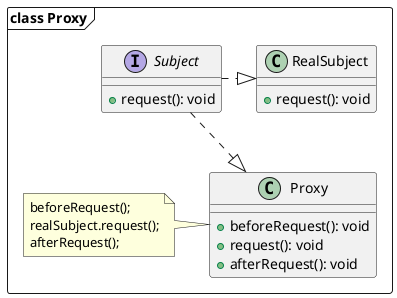 @startuml mainframe
package "class Proxy" <<Frame>> {
  interface Subject {
    +request(): void
  }

  class Proxy {
    +beforeRequest(): void
    +request(): void
    +afterRequest(): void
  }

  class RealSubject {
    +request(): void
  }

  Subject ..down|> Proxy
  Subject ..right|> RealSubject

  
  note left of Proxy
    beforeRequest();
    realSubject.request();
    afterRequest();
  end note
}
@enduml